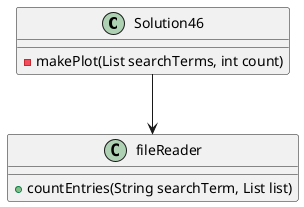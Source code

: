 @startuml
'https://plantuml.com/sequence-diagram

class Solution46{

    -makePlot(List searchTerms, int count)


}
class fileReader
{
    +countEntries(String searchTerm, List list)

}
Solution46 --> fileReader
@enduml